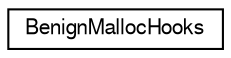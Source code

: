 digraph "Graphical Class Hierarchy"
{
  edge [fontname="FreeSans",fontsize="10",labelfontname="FreeSans",labelfontsize="10"];
  node [fontname="FreeSans",fontsize="10",shape=record];
  rankdir="LR";
  Node0 [label="BenignMallocHooks",height=0.2,width=0.4,color="black", fillcolor="white", style="filled",URL="$structBenignMallocHooks.html"];
}
